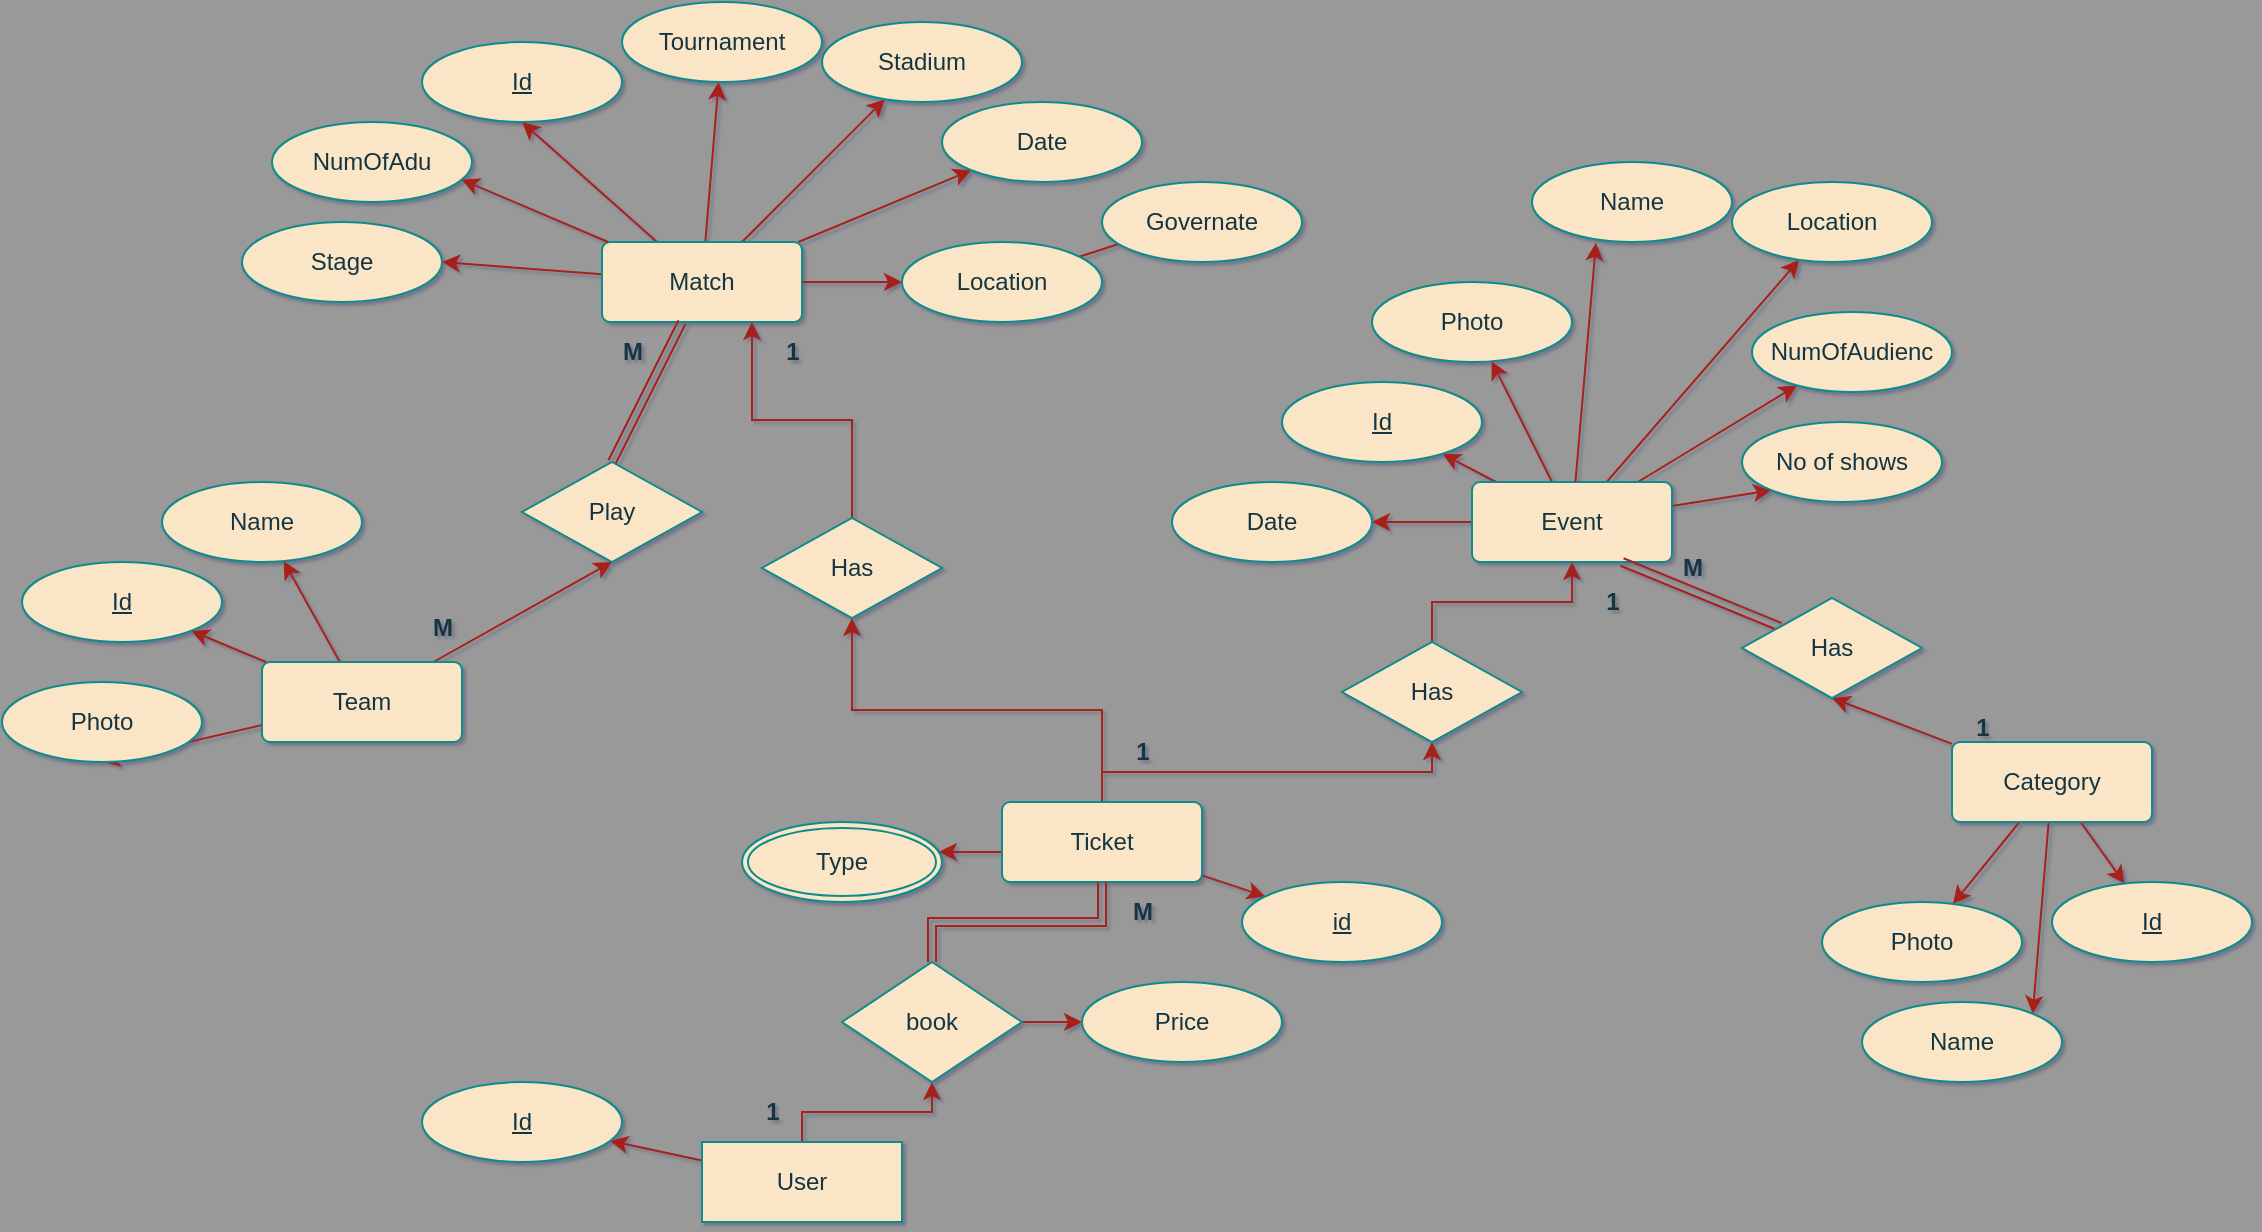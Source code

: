 <mxfile version="24.5.3" type="device">
  <diagram id="R2lEEEUBdFMjLlhIrx00" name="Page-1">
    <mxGraphModel dx="1900" dy="625" grid="1" gridSize="10" guides="1" tooltips="1" connect="1" arrows="1" fold="1" page="1" pageScale="1" pageWidth="850" pageHeight="1100" background="#999999" math="0" shadow="1" extFonts="Permanent Marker^https://fonts.googleapis.com/css?family=Permanent+Marker">
      <root>
        <mxCell id="0" />
        <mxCell id="1" parent="0" />
        <mxCell id="DTL4FMl5SA0SyeVDVaDu-17" style="rounded=0;orthogonalLoop=1;jettySize=auto;html=1;entryX=0.5;entryY=1;entryDx=0;entryDy=0;labelBackgroundColor=none;strokeColor=#A8201A;fontColor=default;" parent="1" source="DTL4FMl5SA0SyeVDVaDu-15" target="DTL4FMl5SA0SyeVDVaDu-16" edge="1">
          <mxGeometry relative="1" as="geometry" />
        </mxCell>
        <mxCell id="DTL4FMl5SA0SyeVDVaDu-19" style="edgeStyle=none;rounded=0;orthogonalLoop=1;jettySize=auto;html=1;strokeColor=#A8201A;fontColor=#143642;fillColor=#FAE5C7;" parent="1" source="DTL4FMl5SA0SyeVDVaDu-15" target="DTL4FMl5SA0SyeVDVaDu-18" edge="1">
          <mxGeometry relative="1" as="geometry" />
        </mxCell>
        <mxCell id="DTL4FMl5SA0SyeVDVaDu-21" style="edgeStyle=none;rounded=0;orthogonalLoop=1;jettySize=auto;html=1;strokeColor=#A8201A;fontColor=#143642;fillColor=#FAE5C7;" parent="1" source="DTL4FMl5SA0SyeVDVaDu-15" target="DTL4FMl5SA0SyeVDVaDu-20" edge="1">
          <mxGeometry relative="1" as="geometry" />
        </mxCell>
        <mxCell id="DTL4FMl5SA0SyeVDVaDu-25" style="edgeStyle=none;rounded=0;orthogonalLoop=1;jettySize=auto;html=1;entryX=0;entryY=1;entryDx=0;entryDy=0;strokeColor=#A8201A;fontColor=#143642;fillColor=#FAE5C7;" parent="1" source="DTL4FMl5SA0SyeVDVaDu-15" target="DTL4FMl5SA0SyeVDVaDu-24" edge="1">
          <mxGeometry relative="1" as="geometry" />
        </mxCell>
        <mxCell id="DTL4FMl5SA0SyeVDVaDu-53" style="edgeStyle=none;rounded=0;orthogonalLoop=1;jettySize=auto;html=1;entryX=0;entryY=0.5;entryDx=0;entryDy=0;strokeColor=#A8201A;fontColor=#143642;fillColor=#FAE5C7;" parent="1" source="DTL4FMl5SA0SyeVDVaDu-15" target="DTL4FMl5SA0SyeVDVaDu-52" edge="1">
          <mxGeometry relative="1" as="geometry" />
        </mxCell>
        <mxCell id="DTL4FMl5SA0SyeVDVaDu-57" style="edgeStyle=none;rounded=0;orthogonalLoop=1;jettySize=auto;html=1;entryX=1;entryY=0.5;entryDx=0;entryDy=0;strokeColor=#A8201A;fontColor=#143642;fillColor=#FAE5C7;" parent="1" source="DTL4FMl5SA0SyeVDVaDu-15" target="DTL4FMl5SA0SyeVDVaDu-56" edge="1">
          <mxGeometry relative="1" as="geometry" />
        </mxCell>
        <mxCell id="DTL4FMl5SA0SyeVDVaDu-15" value="Match" style="rounded=1;arcSize=10;whiteSpace=wrap;html=1;align=center;labelBackgroundColor=none;fillColor=#FAE5C7;strokeColor=#0F8B8D;fontColor=#143642;" parent="1" vertex="1">
          <mxGeometry x="30" y="170" width="100" height="40" as="geometry" />
        </mxCell>
        <mxCell id="DTL4FMl5SA0SyeVDVaDu-16" value="&lt;u&gt;Id&lt;/u&gt;" style="ellipse;whiteSpace=wrap;html=1;align=center;labelBackgroundColor=none;fillColor=#FAE5C7;strokeColor=#0F8B8D;fontColor=#143642;" parent="1" vertex="1">
          <mxGeometry x="-60" y="70" width="100" height="40" as="geometry" />
        </mxCell>
        <mxCell id="DTL4FMl5SA0SyeVDVaDu-18" value="Tournament" style="ellipse;whiteSpace=wrap;html=1;align=center;strokeColor=#0F8B8D;fontColor=#143642;fillColor=#FAE5C7;" parent="1" vertex="1">
          <mxGeometry x="40" y="50" width="100" height="40" as="geometry" />
        </mxCell>
        <mxCell id="DTL4FMl5SA0SyeVDVaDu-20" value="Stadium" style="ellipse;whiteSpace=wrap;html=1;align=center;strokeColor=#0F8B8D;fontColor=#143642;fillColor=#FAE5C7;" parent="1" vertex="1">
          <mxGeometry x="140" y="60" width="100" height="40" as="geometry" />
        </mxCell>
        <mxCell id="DTL4FMl5SA0SyeVDVaDu-24" value="Date" style="ellipse;whiteSpace=wrap;html=1;align=center;strokeColor=#0F8B8D;fontColor=#143642;fillColor=#FAE5C7;" parent="1" vertex="1">
          <mxGeometry x="200" y="100" width="100" height="40" as="geometry" />
        </mxCell>
        <mxCell id="DTL4FMl5SA0SyeVDVaDu-26" value="NumOfAdu" style="ellipse;whiteSpace=wrap;html=1;align=center;strokeColor=#0F8B8D;fontColor=#143642;fillColor=#FAE5C7;" parent="1" vertex="1">
          <mxGeometry x="-135" y="110" width="100" height="40" as="geometry" />
        </mxCell>
        <mxCell id="DTL4FMl5SA0SyeVDVaDu-27" style="edgeStyle=none;rounded=0;orthogonalLoop=1;jettySize=auto;html=1;entryX=0.948;entryY=0.72;entryDx=0;entryDy=0;entryPerimeter=0;strokeColor=#A8201A;fontColor=#143642;fillColor=#FAE5C7;" parent="1" source="DTL4FMl5SA0SyeVDVaDu-15" target="DTL4FMl5SA0SyeVDVaDu-26" edge="1">
          <mxGeometry relative="1" as="geometry" />
        </mxCell>
        <mxCell id="DTL4FMl5SA0SyeVDVaDu-39" style="edgeStyle=none;rounded=0;orthogonalLoop=1;jettySize=auto;html=1;strokeColor=#A8201A;fontColor=#143642;fillColor=#FAE5C7;" parent="1" source="DTL4FMl5SA0SyeVDVaDu-37" target="DTL4FMl5SA0SyeVDVaDu-38" edge="1">
          <mxGeometry relative="1" as="geometry" />
        </mxCell>
        <mxCell id="DTL4FMl5SA0SyeVDVaDu-43" style="edgeStyle=none;rounded=0;orthogonalLoop=1;jettySize=auto;html=1;entryX=0.5;entryY=1;entryDx=0;entryDy=0;strokeColor=#A8201A;fontColor=#143642;fillColor=#FAE5C7;" parent="1" source="DTL4FMl5SA0SyeVDVaDu-37" target="DTL4FMl5SA0SyeVDVaDu-41" edge="1">
          <mxGeometry relative="1" as="geometry" />
        </mxCell>
        <mxCell id="DTL4FMl5SA0SyeVDVaDu-44" style="edgeStyle=none;rounded=0;orthogonalLoop=1;jettySize=auto;html=1;strokeColor=#A8201A;fontColor=#143642;fillColor=#FAE5C7;" parent="1" source="DTL4FMl5SA0SyeVDVaDu-37" target="DTL4FMl5SA0SyeVDVaDu-40" edge="1">
          <mxGeometry relative="1" as="geometry" />
        </mxCell>
        <mxCell id="DTL4FMl5SA0SyeVDVaDu-47" style="edgeStyle=none;rounded=0;orthogonalLoop=1;jettySize=auto;html=1;entryX=0.5;entryY=1;entryDx=0;entryDy=0;strokeColor=#A8201A;fontColor=#143642;fillColor=#FAE5C7;" parent="1" source="DTL4FMl5SA0SyeVDVaDu-37" target="DTL4FMl5SA0SyeVDVaDu-45" edge="1">
          <mxGeometry relative="1" as="geometry" />
        </mxCell>
        <mxCell id="DTL4FMl5SA0SyeVDVaDu-37" value="Team" style="rounded=1;arcSize=10;whiteSpace=wrap;html=1;align=center;strokeColor=#0F8B8D;fontColor=#143642;fillColor=#FAE5C7;" parent="1" vertex="1">
          <mxGeometry x="-140" y="380" width="100" height="40" as="geometry" />
        </mxCell>
        <mxCell id="DTL4FMl5SA0SyeVDVaDu-38" value="Id" style="ellipse;whiteSpace=wrap;html=1;align=center;fontStyle=4;strokeColor=#0F8B8D;fontColor=#143642;fillColor=#FAE5C7;" parent="1" vertex="1">
          <mxGeometry x="-260" y="330" width="100" height="40" as="geometry" />
        </mxCell>
        <mxCell id="DTL4FMl5SA0SyeVDVaDu-40" value="Name" style="ellipse;whiteSpace=wrap;html=1;align=center;strokeColor=#0F8B8D;fontColor=#143642;fillColor=#FAE5C7;" parent="1" vertex="1">
          <mxGeometry x="-190" y="290" width="100" height="40" as="geometry" />
        </mxCell>
        <mxCell id="DTL4FMl5SA0SyeVDVaDu-41" value="Photo" style="ellipse;whiteSpace=wrap;html=1;align=center;strokeColor=#0F8B8D;fontColor=#143642;fillColor=#FAE5C7;" parent="1" vertex="1">
          <mxGeometry x="-270" y="390" width="100" height="40" as="geometry" />
        </mxCell>
        <mxCell id="DTL4FMl5SA0SyeVDVaDu-48" style="edgeStyle=none;rounded=0;orthogonalLoop=1;jettySize=auto;html=1;exitX=0.5;exitY=0;exitDx=0;exitDy=0;strokeColor=#A8201A;fontColor=#143642;fillColor=#FAE5C7;shape=link;" parent="1" source="DTL4FMl5SA0SyeVDVaDu-45" target="DTL4FMl5SA0SyeVDVaDu-15" edge="1">
          <mxGeometry relative="1" as="geometry" />
        </mxCell>
        <mxCell id="DTL4FMl5SA0SyeVDVaDu-45" value="Play" style="shape=rhombus;perimeter=rhombusPerimeter;whiteSpace=wrap;html=1;align=center;strokeColor=#0F8B8D;fontColor=#143642;fillColor=#FAE5C7;" parent="1" vertex="1">
          <mxGeometry x="-10" y="280" width="90" height="50" as="geometry" />
        </mxCell>
        <mxCell id="DTL4FMl5SA0SyeVDVaDu-46" style="edgeStyle=none;rounded=0;orthogonalLoop=1;jettySize=auto;html=1;exitX=1;exitY=0.5;exitDx=0;exitDy=0;strokeColor=#A8201A;fontColor=#143642;fillColor=#FAE5C7;" parent="1" source="DTL4FMl5SA0SyeVDVaDu-45" target="DTL4FMl5SA0SyeVDVaDu-45" edge="1">
          <mxGeometry relative="1" as="geometry" />
        </mxCell>
        <mxCell id="DTL4FMl5SA0SyeVDVaDu-49" value="&lt;b&gt;M&lt;/b&gt;" style="text;html=1;align=center;verticalAlign=middle;resizable=0;points=[];autosize=1;strokeColor=none;fillColor=none;fontColor=#143642;" parent="1" vertex="1">
          <mxGeometry x="30" y="210" width="30" height="30" as="geometry" />
        </mxCell>
        <mxCell id="DTL4FMl5SA0SyeVDVaDu-50" value="&lt;b&gt;M&lt;/b&gt;" style="text;html=1;align=center;verticalAlign=middle;resizable=0;points=[];autosize=1;strokeColor=none;fillColor=none;fontColor=#143642;" parent="1" vertex="1">
          <mxGeometry x="-65" y="348" width="30" height="30" as="geometry" />
        </mxCell>
        <mxCell id="DTL4FMl5SA0SyeVDVaDu-55" style="edgeStyle=none;rounded=0;orthogonalLoop=1;jettySize=auto;html=1;entryX=1;entryY=0;entryDx=0;entryDy=0;strokeColor=#A8201A;fontColor=#143642;fillColor=#FAE5C7;" parent="1" source="DTL4FMl5SA0SyeVDVaDu-52" target="DTL4FMl5SA0SyeVDVaDu-54" edge="1">
          <mxGeometry relative="1" as="geometry" />
        </mxCell>
        <mxCell id="DTL4FMl5SA0SyeVDVaDu-52" value="Location" style="ellipse;whiteSpace=wrap;html=1;align=center;strokeColor=#0F8B8D;fontColor=#143642;fillColor=#FAE5C7;" parent="1" vertex="1">
          <mxGeometry x="180" y="170" width="100" height="40" as="geometry" />
        </mxCell>
        <mxCell id="DTL4FMl5SA0SyeVDVaDu-54" value="Governate" style="ellipse;whiteSpace=wrap;html=1;align=center;strokeColor=#0F8B8D;fontColor=#143642;fillColor=#FAE5C7;" parent="1" vertex="1">
          <mxGeometry x="280" y="140" width="100" height="40" as="geometry" />
        </mxCell>
        <mxCell id="DTL4FMl5SA0SyeVDVaDu-56" value="Stage" style="ellipse;whiteSpace=wrap;html=1;align=center;strokeColor=#0F8B8D;fontColor=#143642;fillColor=#FAE5C7;" parent="1" vertex="1">
          <mxGeometry x="-150" y="160" width="100" height="40" as="geometry" />
        </mxCell>
        <mxCell id="DTL4FMl5SA0SyeVDVaDu-66" style="edgeStyle=none;rounded=0;orthogonalLoop=1;jettySize=auto;html=1;strokeColor=#A8201A;fontColor=#143642;fillColor=#FAE5C7;" parent="1" source="DTL4FMl5SA0SyeVDVaDu-60" target="DTL4FMl5SA0SyeVDVaDu-65" edge="1">
          <mxGeometry relative="1" as="geometry" />
        </mxCell>
        <mxCell id="DTL4FMl5SA0SyeVDVaDu-67" style="edgeStyle=none;rounded=0;orthogonalLoop=1;jettySize=auto;html=1;strokeColor=#A8201A;fontColor=#143642;fillColor=#FAE5C7;" parent="1" source="DTL4FMl5SA0SyeVDVaDu-60" target="DTL4FMl5SA0SyeVDVaDu-61" edge="1">
          <mxGeometry relative="1" as="geometry" />
        </mxCell>
        <mxCell id="DTL4FMl5SA0SyeVDVaDu-68" style="edgeStyle=none;rounded=0;orthogonalLoop=1;jettySize=auto;html=1;entryX=1;entryY=0;entryDx=0;entryDy=0;strokeColor=#A8201A;fontColor=#143642;fillColor=#FAE5C7;" parent="1" source="DTL4FMl5SA0SyeVDVaDu-60" target="DTL4FMl5SA0SyeVDVaDu-63" edge="1">
          <mxGeometry relative="1" as="geometry" />
        </mxCell>
        <mxCell id="DTL4FMl5SA0SyeVDVaDu-82" style="edgeStyle=none;rounded=0;orthogonalLoop=1;jettySize=auto;html=1;entryX=0.5;entryY=1;entryDx=0;entryDy=0;strokeColor=#A8201A;fontColor=#143642;fillColor=#FAE5C7;" parent="1" source="DTL4FMl5SA0SyeVDVaDu-60" target="DTL4FMl5SA0SyeVDVaDu-81" edge="1">
          <mxGeometry relative="1" as="geometry" />
        </mxCell>
        <mxCell id="DTL4FMl5SA0SyeVDVaDu-60" value="Category" style="rounded=1;arcSize=10;whiteSpace=wrap;html=1;align=center;strokeColor=#0F8B8D;fontColor=#143642;fillColor=#FAE5C7;" parent="1" vertex="1">
          <mxGeometry x="705" y="420" width="100" height="40" as="geometry" />
        </mxCell>
        <mxCell id="DTL4FMl5SA0SyeVDVaDu-61" value="Id" style="ellipse;whiteSpace=wrap;html=1;align=center;fontStyle=4;strokeColor=#0F8B8D;fontColor=#143642;fillColor=#FAE5C7;" parent="1" vertex="1">
          <mxGeometry x="755" y="490" width="100" height="40" as="geometry" />
        </mxCell>
        <mxCell id="DTL4FMl5SA0SyeVDVaDu-63" value="Name" style="ellipse;whiteSpace=wrap;html=1;align=center;strokeColor=#0F8B8D;fontColor=#143642;fillColor=#FAE5C7;" parent="1" vertex="1">
          <mxGeometry x="660" y="550" width="100" height="40" as="geometry" />
        </mxCell>
        <mxCell id="DTL4FMl5SA0SyeVDVaDu-65" value="Photo" style="ellipse;whiteSpace=wrap;html=1;align=center;strokeColor=#0F8B8D;fontColor=#143642;fillColor=#FAE5C7;" parent="1" vertex="1">
          <mxGeometry x="640" y="500" width="100" height="40" as="geometry" />
        </mxCell>
        <mxCell id="DTL4FMl5SA0SyeVDVaDu-72" style="edgeStyle=none;rounded=0;orthogonalLoop=1;jettySize=auto;html=1;strokeColor=#A8201A;fontColor=#143642;fillColor=#FAE5C7;" parent="1" source="DTL4FMl5SA0SyeVDVaDu-70" target="DTL4FMl5SA0SyeVDVaDu-71" edge="1">
          <mxGeometry relative="1" as="geometry" />
        </mxCell>
        <mxCell id="DTL4FMl5SA0SyeVDVaDu-75" style="edgeStyle=none;rounded=0;orthogonalLoop=1;jettySize=auto;html=1;entryX=0;entryY=1;entryDx=0;entryDy=0;strokeColor=#A8201A;fontColor=#143642;fillColor=#FAE5C7;" parent="1" source="DTL4FMl5SA0SyeVDVaDu-70" target="DTL4FMl5SA0SyeVDVaDu-74" edge="1">
          <mxGeometry relative="1" as="geometry" />
        </mxCell>
        <mxCell id="DTL4FMl5SA0SyeVDVaDu-78" style="edgeStyle=none;rounded=0;orthogonalLoop=1;jettySize=auto;html=1;entryX=1;entryY=0.5;entryDx=0;entryDy=0;strokeColor=#A8201A;fontColor=#143642;fillColor=#FAE5C7;" parent="1" source="DTL4FMl5SA0SyeVDVaDu-70" target="DTL4FMl5SA0SyeVDVaDu-77" edge="1">
          <mxGeometry relative="1" as="geometry" />
        </mxCell>
        <mxCell id="DTL4FMl5SA0SyeVDVaDu-80" style="edgeStyle=none;rounded=0;orthogonalLoop=1;jettySize=auto;html=1;strokeColor=#A8201A;fontColor=#143642;fillColor=#FAE5C7;" parent="1" source="DTL4FMl5SA0SyeVDVaDu-70" target="DTL4FMl5SA0SyeVDVaDu-79" edge="1">
          <mxGeometry relative="1" as="geometry" />
        </mxCell>
        <mxCell id="DTL4FMl5SA0SyeVDVaDu-118" style="rounded=0;orthogonalLoop=1;jettySize=auto;elbow=vertical;html=1;strokeColor=#A8201A;fontColor=#143642;fillColor=#FAE5C7;" parent="1" source="DTL4FMl5SA0SyeVDVaDu-70" target="DTL4FMl5SA0SyeVDVaDu-117" edge="1">
          <mxGeometry relative="1" as="geometry" />
        </mxCell>
        <mxCell id="DTL4FMl5SA0SyeVDVaDu-120" style="rounded=0;orthogonalLoop=1;jettySize=auto;elbow=vertical;html=1;strokeColor=#A8201A;fontColor=#143642;fillColor=#FAE5C7;" parent="1" source="DTL4FMl5SA0SyeVDVaDu-70" target="DTL4FMl5SA0SyeVDVaDu-119" edge="1">
          <mxGeometry relative="1" as="geometry" />
        </mxCell>
        <mxCell id="DTL4FMl5SA0SyeVDVaDu-70" value="Event" style="rounded=1;arcSize=10;whiteSpace=wrap;html=1;align=center;strokeColor=#0F8B8D;fontColor=#143642;fillColor=#FAE5C7;" parent="1" vertex="1">
          <mxGeometry x="465" y="290" width="100" height="40" as="geometry" />
        </mxCell>
        <mxCell id="DTL4FMl5SA0SyeVDVaDu-71" value="Id" style="ellipse;whiteSpace=wrap;html=1;align=center;fontStyle=4;strokeColor=#0F8B8D;fontColor=#143642;fillColor=#FAE5C7;" parent="1" vertex="1">
          <mxGeometry x="370" y="240" width="100" height="40" as="geometry" />
        </mxCell>
        <mxCell id="DTL4FMl5SA0SyeVDVaDu-73" value="Name" style="ellipse;whiteSpace=wrap;html=1;align=center;strokeColor=#0F8B8D;fontColor=#143642;fillColor=#FAE5C7;" parent="1" vertex="1">
          <mxGeometry x="495" y="130" width="100" height="40" as="geometry" />
        </mxCell>
        <mxCell id="DTL4FMl5SA0SyeVDVaDu-74" value="No of shows" style="ellipse;whiteSpace=wrap;html=1;align=center;strokeColor=#0F8B8D;fontColor=#143642;fillColor=#FAE5C7;" parent="1" vertex="1">
          <mxGeometry x="600" y="260" width="100" height="40" as="geometry" />
        </mxCell>
        <mxCell id="DTL4FMl5SA0SyeVDVaDu-76" style="edgeStyle=none;rounded=0;orthogonalLoop=1;jettySize=auto;html=1;entryX=0.32;entryY=1.01;entryDx=0;entryDy=0;entryPerimeter=0;strokeColor=#A8201A;fontColor=#143642;fillColor=#FAE5C7;" parent="1" source="DTL4FMl5SA0SyeVDVaDu-70" target="DTL4FMl5SA0SyeVDVaDu-73" edge="1">
          <mxGeometry relative="1" as="geometry" />
        </mxCell>
        <mxCell id="DTL4FMl5SA0SyeVDVaDu-77" value="Date" style="ellipse;whiteSpace=wrap;html=1;align=center;strokeColor=#0F8B8D;fontColor=#143642;fillColor=#FAE5C7;" parent="1" vertex="1">
          <mxGeometry x="315" y="290" width="100" height="40" as="geometry" />
        </mxCell>
        <mxCell id="DTL4FMl5SA0SyeVDVaDu-79" value="Photo" style="ellipse;whiteSpace=wrap;html=1;align=center;strokeColor=#0F8B8D;fontColor=#143642;fillColor=#FAE5C7;" parent="1" vertex="1">
          <mxGeometry x="415" y="190" width="100" height="40" as="geometry" />
        </mxCell>
        <mxCell id="DTL4FMl5SA0SyeVDVaDu-83" style="edgeStyle=none;rounded=0;orthogonalLoop=1;jettySize=auto;html=1;entryX=0.75;entryY=1;entryDx=0;entryDy=0;strokeColor=#A8201A;fontColor=#143642;fillColor=#FAE5C7;shape=link;" parent="1" source="DTL4FMl5SA0SyeVDVaDu-81" target="DTL4FMl5SA0SyeVDVaDu-70" edge="1">
          <mxGeometry relative="1" as="geometry" />
        </mxCell>
        <mxCell id="DTL4FMl5SA0SyeVDVaDu-81" value="Has" style="shape=rhombus;perimeter=rhombusPerimeter;whiteSpace=wrap;html=1;align=center;strokeColor=#0F8B8D;fontColor=#143642;fillColor=#FAE5C7;" parent="1" vertex="1">
          <mxGeometry x="600" y="348" width="90" height="50" as="geometry" />
        </mxCell>
        <mxCell id="DTL4FMl5SA0SyeVDVaDu-84" value="&lt;b&gt;1&lt;/b&gt;" style="text;html=1;align=center;verticalAlign=middle;resizable=0;points=[];autosize=1;strokeColor=none;fillColor=none;fontColor=#143642;" parent="1" vertex="1">
          <mxGeometry x="705" y="398" width="30" height="30" as="geometry" />
        </mxCell>
        <mxCell id="DTL4FMl5SA0SyeVDVaDu-85" value="&lt;b&gt;M&lt;/b&gt;" style="text;html=1;align=center;verticalAlign=middle;resizable=0;points=[];autosize=1;strokeColor=none;fillColor=none;fontColor=#143642;" parent="1" vertex="1">
          <mxGeometry x="560" y="318" width="30" height="30" as="geometry" />
        </mxCell>
        <mxCell id="DTL4FMl5SA0SyeVDVaDu-89" style="edgeStyle=none;rounded=0;orthogonalLoop=1;jettySize=auto;html=1;strokeColor=#A8201A;fontColor=#143642;fillColor=#FAE5C7;" parent="1" source="DTL4FMl5SA0SyeVDVaDu-86" target="DTL4FMl5SA0SyeVDVaDu-88" edge="1">
          <mxGeometry relative="1" as="geometry" />
        </mxCell>
        <mxCell id="DTL4FMl5SA0SyeVDVaDu-104" style="edgeStyle=elbowEdgeStyle;rounded=0;orthogonalLoop=1;jettySize=auto;elbow=vertical;html=1;strokeColor=#A8201A;fontColor=#143642;fillColor=#FAE5C7;" parent="1" source="DTL4FMl5SA0SyeVDVaDu-86" target="DTL4FMl5SA0SyeVDVaDu-103" edge="1">
          <mxGeometry relative="1" as="geometry" />
        </mxCell>
        <mxCell id="DTL4FMl5SA0SyeVDVaDu-109" style="edgeStyle=elbowEdgeStyle;rounded=0;orthogonalLoop=1;jettySize=auto;elbow=vertical;html=1;entryX=0.5;entryY=1;entryDx=0;entryDy=0;strokeColor=#A8201A;fontColor=#143642;fillColor=#FAE5C7;" parent="1" source="DTL4FMl5SA0SyeVDVaDu-86" target="DTL4FMl5SA0SyeVDVaDu-108" edge="1">
          <mxGeometry relative="1" as="geometry" />
        </mxCell>
        <mxCell id="DTL4FMl5SA0SyeVDVaDu-112" style="edgeStyle=elbowEdgeStyle;rounded=0;orthogonalLoop=1;jettySize=auto;elbow=vertical;html=1;strokeColor=#A8201A;fontColor=#143642;fillColor=#FAE5C7;" parent="1" source="DTL4FMl5SA0SyeVDVaDu-86" target="DTL4FMl5SA0SyeVDVaDu-111" edge="1">
          <mxGeometry relative="1" as="geometry">
            <mxPoint x="270" y="447.5" as="sourcePoint" />
            <mxPoint x="155" y="372.5" as="targetPoint" />
          </mxGeometry>
        </mxCell>
        <mxCell id="DTL4FMl5SA0SyeVDVaDu-86" value="Ticket" style="rounded=1;arcSize=10;whiteSpace=wrap;html=1;align=center;strokeColor=#0F8B8D;fontColor=#143642;fillColor=#FAE5C7;" parent="1" vertex="1">
          <mxGeometry x="230" y="450" width="100" height="40" as="geometry" />
        </mxCell>
        <mxCell id="DTL4FMl5SA0SyeVDVaDu-88" value="id" style="ellipse;whiteSpace=wrap;html=1;align=center;fontStyle=4;strokeColor=#0F8B8D;fontColor=#143642;fillColor=#FAE5C7;" parent="1" vertex="1">
          <mxGeometry x="350" y="490" width="100" height="40" as="geometry" />
        </mxCell>
        <mxCell id="DTL4FMl5SA0SyeVDVaDu-93" style="edgeStyle=none;rounded=0;orthogonalLoop=1;jettySize=auto;html=1;strokeColor=#A8201A;fontColor=#143642;fillColor=#FAE5C7;" parent="1" source="DTL4FMl5SA0SyeVDVaDu-91" target="DTL4FMl5SA0SyeVDVaDu-92" edge="1">
          <mxGeometry relative="1" as="geometry" />
        </mxCell>
        <mxCell id="DTL4FMl5SA0SyeVDVaDu-99" style="edgeStyle=elbowEdgeStyle;rounded=0;orthogonalLoop=1;jettySize=auto;elbow=vertical;html=1;entryX=0.5;entryY=1;entryDx=0;entryDy=0;strokeColor=#A8201A;fontColor=#143642;fillColor=#FAE5C7;" parent="1" source="DTL4FMl5SA0SyeVDVaDu-91" target="DTL4FMl5SA0SyeVDVaDu-94" edge="1">
          <mxGeometry relative="1" as="geometry" />
        </mxCell>
        <mxCell id="DTL4FMl5SA0SyeVDVaDu-91" value="User" style="whiteSpace=wrap;html=1;align=center;strokeColor=#0F8B8D;fontColor=#143642;fillColor=#FAE5C7;" parent="1" vertex="1">
          <mxGeometry x="80" y="620" width="100" height="40" as="geometry" />
        </mxCell>
        <mxCell id="DTL4FMl5SA0SyeVDVaDu-92" value="Id" style="ellipse;whiteSpace=wrap;html=1;align=center;fontStyle=4;strokeColor=#0F8B8D;fontColor=#143642;fillColor=#FAE5C7;" parent="1" vertex="1">
          <mxGeometry x="-60" y="590" width="100" height="40" as="geometry" />
        </mxCell>
        <mxCell id="DTL4FMl5SA0SyeVDVaDu-98" style="edgeStyle=elbowEdgeStyle;rounded=0;orthogonalLoop=1;jettySize=auto;elbow=vertical;html=1;entryX=0.5;entryY=1;entryDx=0;entryDy=0;strokeColor=#A8201A;fontColor=#143642;fillColor=#FAE5C7;shape=link;" parent="1" source="DTL4FMl5SA0SyeVDVaDu-94" target="DTL4FMl5SA0SyeVDVaDu-86" edge="1">
          <mxGeometry relative="1" as="geometry" />
        </mxCell>
        <mxCell id="DTL4FMl5SA0SyeVDVaDu-107" style="edgeStyle=elbowEdgeStyle;rounded=0;orthogonalLoop=1;jettySize=auto;elbow=vertical;html=1;strokeColor=#A8201A;fontColor=#143642;fillColor=#FAE5C7;" parent="1" source="DTL4FMl5SA0SyeVDVaDu-94" target="DTL4FMl5SA0SyeVDVaDu-106" edge="1">
          <mxGeometry relative="1" as="geometry" />
        </mxCell>
        <mxCell id="DTL4FMl5SA0SyeVDVaDu-94" value="book" style="shape=rhombus;perimeter=rhombusPerimeter;whiteSpace=wrap;html=1;align=center;strokeColor=#0F8B8D;fontColor=#143642;fillColor=#FAE5C7;" parent="1" vertex="1">
          <mxGeometry x="150" y="530" width="90" height="60" as="geometry" />
        </mxCell>
        <mxCell id="DTL4FMl5SA0SyeVDVaDu-100" value="&lt;b&gt;1&lt;/b&gt;" style="text;html=1;align=center;verticalAlign=middle;resizable=0;points=[];autosize=1;strokeColor=none;fillColor=none;fontColor=#143642;" parent="1" vertex="1">
          <mxGeometry x="100" y="590" width="30" height="30" as="geometry" />
        </mxCell>
        <mxCell id="DTL4FMl5SA0SyeVDVaDu-102" value="&lt;b&gt;M&lt;/b&gt;" style="text;html=1;align=center;verticalAlign=middle;resizable=0;points=[];autosize=1;strokeColor=none;fillColor=none;fontColor=#143642;" parent="1" vertex="1">
          <mxGeometry x="285" y="490" width="30" height="30" as="geometry" />
        </mxCell>
        <mxCell id="DTL4FMl5SA0SyeVDVaDu-103" value="Type" style="ellipse;shape=doubleEllipse;margin=3;whiteSpace=wrap;html=1;align=center;strokeColor=#0F8B8D;fontColor=#143642;fillColor=#FAE5C7;" parent="1" vertex="1">
          <mxGeometry x="100" y="460" width="100" height="40" as="geometry" />
        </mxCell>
        <mxCell id="DTL4FMl5SA0SyeVDVaDu-106" value="Price" style="ellipse;whiteSpace=wrap;html=1;align=center;strokeColor=#0F8B8D;fontColor=#143642;fillColor=#FAE5C7;" parent="1" vertex="1">
          <mxGeometry x="270" y="540" width="100" height="40" as="geometry" />
        </mxCell>
        <mxCell id="DTL4FMl5SA0SyeVDVaDu-110" style="edgeStyle=elbowEdgeStyle;rounded=0;orthogonalLoop=1;jettySize=auto;elbow=vertical;html=1;strokeColor=#A8201A;fontColor=#143642;fillColor=#FAE5C7;" parent="1" source="DTL4FMl5SA0SyeVDVaDu-108" target="DTL4FMl5SA0SyeVDVaDu-70" edge="1">
          <mxGeometry relative="1" as="geometry" />
        </mxCell>
        <mxCell id="DTL4FMl5SA0SyeVDVaDu-108" value="Has" style="shape=rhombus;perimeter=rhombusPerimeter;whiteSpace=wrap;html=1;align=center;strokeColor=#0F8B8D;fontColor=#143642;fillColor=#FAE5C7;" parent="1" vertex="1">
          <mxGeometry x="400" y="370" width="90" height="50" as="geometry" />
        </mxCell>
        <mxCell id="DTL4FMl5SA0SyeVDVaDu-113" style="edgeStyle=elbowEdgeStyle;rounded=0;orthogonalLoop=1;jettySize=auto;elbow=vertical;html=1;entryX=0.75;entryY=1;entryDx=0;entryDy=0;strokeColor=#A8201A;fontColor=#143642;fillColor=#FAE5C7;" parent="1" source="DTL4FMl5SA0SyeVDVaDu-111" target="DTL4FMl5SA0SyeVDVaDu-15" edge="1">
          <mxGeometry relative="1" as="geometry" />
        </mxCell>
        <mxCell id="DTL4FMl5SA0SyeVDVaDu-111" value="Has" style="shape=rhombus;perimeter=rhombusPerimeter;whiteSpace=wrap;html=1;align=center;strokeColor=#0F8B8D;fontColor=#143642;fillColor=#FAE5C7;" parent="1" vertex="1">
          <mxGeometry x="110" y="308" width="90" height="50" as="geometry" />
        </mxCell>
        <mxCell id="DTL4FMl5SA0SyeVDVaDu-114" value="&lt;b&gt;1&lt;/b&gt;" style="text;html=1;align=center;verticalAlign=middle;resizable=0;points=[];autosize=1;strokeColor=none;fillColor=none;fontColor=#143642;" parent="1" vertex="1">
          <mxGeometry x="285" y="410" width="30" height="30" as="geometry" />
        </mxCell>
        <mxCell id="DTL4FMl5SA0SyeVDVaDu-115" value="&lt;b&gt;1&lt;/b&gt;" style="text;html=1;align=center;verticalAlign=middle;resizable=0;points=[];autosize=1;strokeColor=none;fillColor=none;fontColor=#143642;" parent="1" vertex="1">
          <mxGeometry x="520" y="335" width="30" height="30" as="geometry" />
        </mxCell>
        <mxCell id="DTL4FMl5SA0SyeVDVaDu-116" value="&lt;b&gt;1&lt;/b&gt;" style="text;html=1;align=center;verticalAlign=middle;resizable=0;points=[];autosize=1;strokeColor=none;fillColor=none;fontColor=#143642;" parent="1" vertex="1">
          <mxGeometry x="110" y="210" width="30" height="30" as="geometry" />
        </mxCell>
        <mxCell id="DTL4FMl5SA0SyeVDVaDu-117" value="NumOfAudienc" style="ellipse;whiteSpace=wrap;html=1;align=center;strokeColor=#0F8B8D;fontColor=#143642;fillColor=#FAE5C7;" parent="1" vertex="1">
          <mxGeometry x="605" y="205" width="100" height="40" as="geometry" />
        </mxCell>
        <mxCell id="DTL4FMl5SA0SyeVDVaDu-119" value="Location" style="ellipse;whiteSpace=wrap;html=1;align=center;strokeColor=#0F8B8D;fontColor=#143642;fillColor=#FAE5C7;" parent="1" vertex="1">
          <mxGeometry x="595" y="140" width="100" height="40" as="geometry" />
        </mxCell>
        <mxCell id="DTL4FMl5SA0SyeVDVaDu-121" style="edgeStyle=none;rounded=0;orthogonalLoop=1;jettySize=auto;html=1;exitX=0.5;exitY=1;exitDx=0;exitDy=0;strokeColor=#A8201A;fontColor=#143642;elbow=vertical;fillColor=#FAE5C7;" parent="1" source="DTL4FMl5SA0SyeVDVaDu-73" target="DTL4FMl5SA0SyeVDVaDu-73" edge="1">
          <mxGeometry relative="1" as="geometry" />
        </mxCell>
      </root>
    </mxGraphModel>
  </diagram>
</mxfile>

